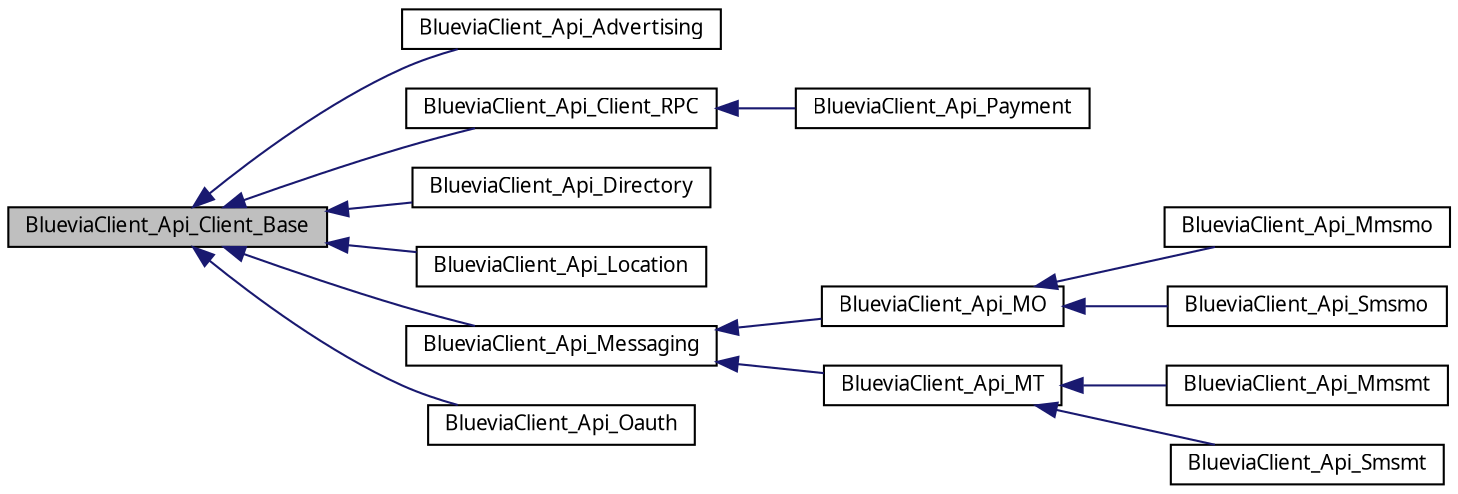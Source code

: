 digraph G
{
  bgcolor="transparent";
  edge [fontname="FreeSans.ttf",fontsize="10",labelfontname="FreeSans.ttf",labelfontsize="10"];
  node [fontname="FreeSans.ttf",fontsize="10",shape=record];
  rankdir=LR;
  Node1 [label="BlueviaClient_Api_Client_Base",height=0.2,width=0.4,color="black", fillcolor="grey75", style="filled" fontcolor="black"];
  Node1 -> Node2 [dir=back,color="midnightblue",fontsize="10",style="solid",fontname="FreeSans.ttf"];
  Node2 [label="BlueviaClient_Api_Advertising",height=0.2,width=0.4,color="black",URL="$class_bluevia_client___api___advertising.html"];
  Node1 -> Node3 [dir=back,color="midnightblue",fontsize="10",style="solid",fontname="FreeSans.ttf"];
  Node3 [label="BlueviaClient_Api_Client_RPC",height=0.2,width=0.4,color="black",URL="$class_bluevia_client___api___client___r_p_c.html"];
  Node3 -> Node4 [dir=back,color="midnightblue",fontsize="10",style="solid",fontname="FreeSans.ttf"];
  Node4 [label="BlueviaClient_Api_Payment",height=0.2,width=0.4,color="black",URL="$class_bluevia_client___api___payment.html"];
  Node1 -> Node5 [dir=back,color="midnightblue",fontsize="10",style="solid",fontname="FreeSans.ttf"];
  Node5 [label="BlueviaClient_Api_Directory",height=0.2,width=0.4,color="black",URL="$class_bluevia_client___api___directory.html"];
  Node1 -> Node6 [dir=back,color="midnightblue",fontsize="10",style="solid",fontname="FreeSans.ttf"];
  Node6 [label="BlueviaClient_Api_Location",height=0.2,width=0.4,color="black",URL="$class_bluevia_client___api___location.html"];
  Node1 -> Node7 [dir=back,color="midnightblue",fontsize="10",style="solid",fontname="FreeSans.ttf"];
  Node7 [label="BlueviaClient_Api_Messaging",height=0.2,width=0.4,color="black",URL="$class_bluevia_client___api___messaging.html"];
  Node7 -> Node8 [dir=back,color="midnightblue",fontsize="10",style="solid",fontname="FreeSans.ttf"];
  Node8 [label="BlueviaClient_Api_MO",height=0.2,width=0.4,color="black",URL="$class_bluevia_client___api___m_o.html"];
  Node8 -> Node9 [dir=back,color="midnightblue",fontsize="10",style="solid",fontname="FreeSans.ttf"];
  Node9 [label="BlueviaClient_Api_Mmsmo",height=0.2,width=0.4,color="black",URL="$class_bluevia_client___api___mmsmo.html"];
  Node8 -> Node10 [dir=back,color="midnightblue",fontsize="10",style="solid",fontname="FreeSans.ttf"];
  Node10 [label="BlueviaClient_Api_Smsmo",height=0.2,width=0.4,color="black",URL="$class_bluevia_client___api___smsmo.html"];
  Node7 -> Node11 [dir=back,color="midnightblue",fontsize="10",style="solid",fontname="FreeSans.ttf"];
  Node11 [label="BlueviaClient_Api_MT",height=0.2,width=0.4,color="black",URL="$class_bluevia_client___api___m_t.html"];
  Node11 -> Node12 [dir=back,color="midnightblue",fontsize="10",style="solid",fontname="FreeSans.ttf"];
  Node12 [label="BlueviaClient_Api_Mmsmt",height=0.2,width=0.4,color="black",URL="$class_bluevia_client___api___mmsmt.html"];
  Node11 -> Node13 [dir=back,color="midnightblue",fontsize="10",style="solid",fontname="FreeSans.ttf"];
  Node13 [label="BlueviaClient_Api_Smsmt",height=0.2,width=0.4,color="black",URL="$class_bluevia_client___api___smsmt.html"];
  Node1 -> Node14 [dir=back,color="midnightblue",fontsize="10",style="solid",fontname="FreeSans.ttf"];
  Node14 [label="BlueviaClient_Api_Oauth",height=0.2,width=0.4,color="black",URL="$class_bluevia_client___api___oauth.html"];
}
